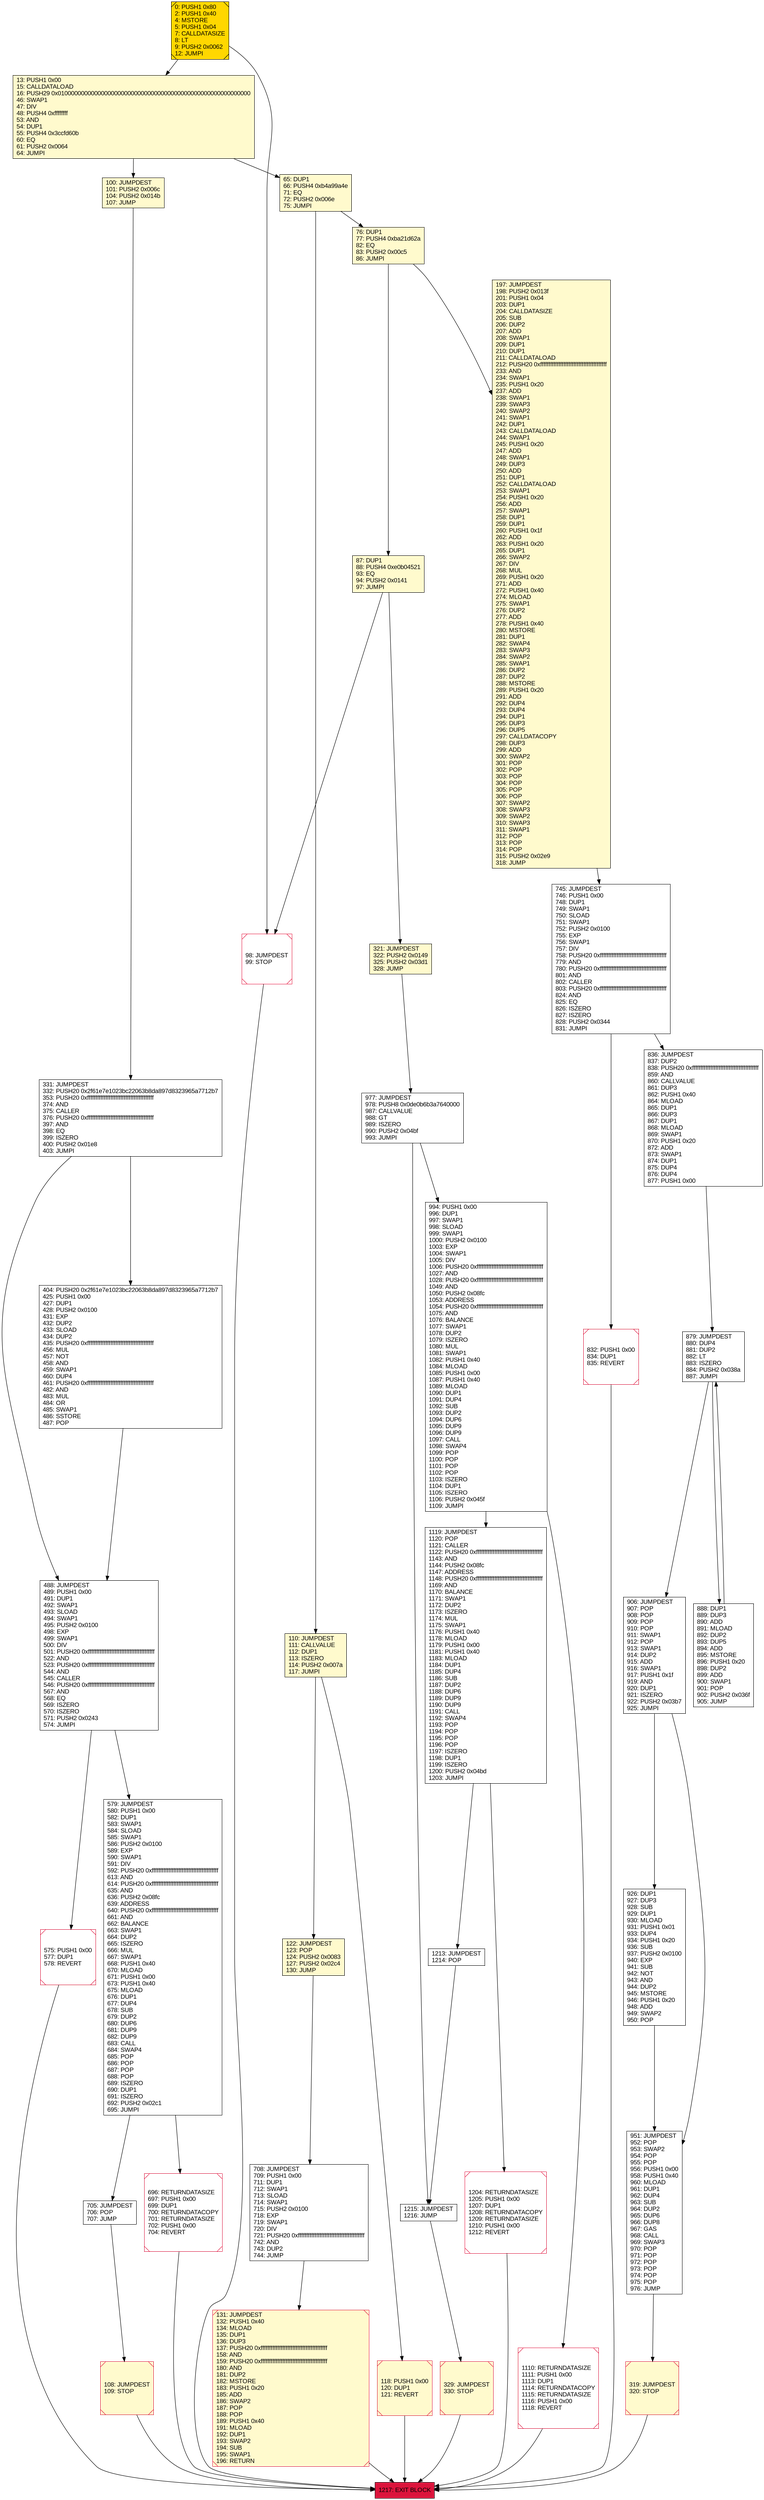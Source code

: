 digraph G {
bgcolor=transparent rankdir=UD;
node [shape=box style=filled color=black fillcolor=white fontname=arial fontcolor=black];
977 [label="977: JUMPDEST\l978: PUSH8 0x0de0b6b3a7640000\l987: CALLVALUE\l988: GT\l989: ISZERO\l990: PUSH2 0x04bf\l993: JUMPI\l" ];
488 [label="488: JUMPDEST\l489: PUSH1 0x00\l491: DUP1\l492: SWAP1\l493: SLOAD\l494: SWAP1\l495: PUSH2 0x0100\l498: EXP\l499: SWAP1\l500: DIV\l501: PUSH20 0xffffffffffffffffffffffffffffffffffffffff\l522: AND\l523: PUSH20 0xffffffffffffffffffffffffffffffffffffffff\l544: AND\l545: CALLER\l546: PUSH20 0xffffffffffffffffffffffffffffffffffffffff\l567: AND\l568: EQ\l569: ISZERO\l570: ISZERO\l571: PUSH2 0x0243\l574: JUMPI\l" ];
1217 [label="1217: EXIT BLOCK\l" fillcolor=crimson ];
404 [label="404: PUSH20 0x2f61e7e1023bc22063b8da897d8323965a7712b7\l425: PUSH1 0x00\l427: DUP1\l428: PUSH2 0x0100\l431: EXP\l432: DUP2\l433: SLOAD\l434: DUP2\l435: PUSH20 0xffffffffffffffffffffffffffffffffffffffff\l456: MUL\l457: NOT\l458: AND\l459: SWAP1\l460: DUP4\l461: PUSH20 0xffffffffffffffffffffffffffffffffffffffff\l482: AND\l483: MUL\l484: OR\l485: SWAP1\l486: SSTORE\l487: POP\l" ];
1215 [label="1215: JUMPDEST\l1216: JUMP\l" ];
579 [label="579: JUMPDEST\l580: PUSH1 0x00\l582: DUP1\l583: SWAP1\l584: SLOAD\l585: SWAP1\l586: PUSH2 0x0100\l589: EXP\l590: SWAP1\l591: DIV\l592: PUSH20 0xffffffffffffffffffffffffffffffffffffffff\l613: AND\l614: PUSH20 0xffffffffffffffffffffffffffffffffffffffff\l635: AND\l636: PUSH2 0x08fc\l639: ADDRESS\l640: PUSH20 0xffffffffffffffffffffffffffffffffffffffff\l661: AND\l662: BALANCE\l663: SWAP1\l664: DUP2\l665: ISZERO\l666: MUL\l667: SWAP1\l668: PUSH1 0x40\l670: MLOAD\l671: PUSH1 0x00\l673: PUSH1 0x40\l675: MLOAD\l676: DUP1\l677: DUP4\l678: SUB\l679: DUP2\l680: DUP6\l681: DUP9\l682: DUP9\l683: CALL\l684: SWAP4\l685: POP\l686: POP\l687: POP\l688: POP\l689: ISZERO\l690: DUP1\l691: ISZERO\l692: PUSH2 0x02c1\l695: JUMPI\l" ];
1213 [label="1213: JUMPDEST\l1214: POP\l" ];
1110 [label="1110: RETURNDATASIZE\l1111: PUSH1 0x00\l1113: DUP1\l1114: RETURNDATACOPY\l1115: RETURNDATASIZE\l1116: PUSH1 0x00\l1118: REVERT\l" shape=Msquare color=crimson ];
131 [label="131: JUMPDEST\l132: PUSH1 0x40\l134: MLOAD\l135: DUP1\l136: DUP3\l137: PUSH20 0xffffffffffffffffffffffffffffffffffffffff\l158: AND\l159: PUSH20 0xffffffffffffffffffffffffffffffffffffffff\l180: AND\l181: DUP2\l182: MSTORE\l183: PUSH1 0x20\l185: ADD\l186: SWAP2\l187: POP\l188: POP\l189: PUSH1 0x40\l191: MLOAD\l192: DUP1\l193: SWAP2\l194: SUB\l195: SWAP1\l196: RETURN\l" fillcolor=lemonchiffon shape=Msquare color=crimson ];
888 [label="888: DUP1\l889: DUP3\l890: ADD\l891: MLOAD\l892: DUP2\l893: DUP5\l894: ADD\l895: MSTORE\l896: PUSH1 0x20\l898: DUP2\l899: ADD\l900: SWAP1\l901: POP\l902: PUSH2 0x036f\l905: JUMP\l" ];
879 [label="879: JUMPDEST\l880: DUP4\l881: DUP2\l882: LT\l883: ISZERO\l884: PUSH2 0x038a\l887: JUMPI\l" ];
906 [label="906: JUMPDEST\l907: POP\l908: POP\l909: POP\l910: POP\l911: SWAP1\l912: POP\l913: SWAP1\l914: DUP2\l915: ADD\l916: SWAP1\l917: PUSH1 0x1f\l919: AND\l920: DUP1\l921: ISZERO\l922: PUSH2 0x03b7\l925: JUMPI\l" ];
926 [label="926: DUP1\l927: DUP3\l928: SUB\l929: DUP1\l930: MLOAD\l931: PUSH1 0x01\l933: DUP4\l934: PUSH1 0x20\l936: SUB\l937: PUSH2 0x0100\l940: EXP\l941: SUB\l942: NOT\l943: AND\l944: DUP2\l945: MSTORE\l946: PUSH1 0x20\l948: ADD\l949: SWAP2\l950: POP\l" ];
331 [label="331: JUMPDEST\l332: PUSH20 0x2f61e7e1023bc22063b8da897d8323965a7712b7\l353: PUSH20 0xffffffffffffffffffffffffffffffffffffffff\l374: AND\l375: CALLER\l376: PUSH20 0xffffffffffffffffffffffffffffffffffffffff\l397: AND\l398: EQ\l399: ISZERO\l400: PUSH2 0x01e8\l403: JUMPI\l" ];
118 [label="118: PUSH1 0x00\l120: DUP1\l121: REVERT\l" fillcolor=lemonchiffon shape=Msquare color=crimson ];
1119 [label="1119: JUMPDEST\l1120: POP\l1121: CALLER\l1122: PUSH20 0xffffffffffffffffffffffffffffffffffffffff\l1143: AND\l1144: PUSH2 0x08fc\l1147: ADDRESS\l1148: PUSH20 0xffffffffffffffffffffffffffffffffffffffff\l1169: AND\l1170: BALANCE\l1171: SWAP1\l1172: DUP2\l1173: ISZERO\l1174: MUL\l1175: SWAP1\l1176: PUSH1 0x40\l1178: MLOAD\l1179: PUSH1 0x00\l1181: PUSH1 0x40\l1183: MLOAD\l1184: DUP1\l1185: DUP4\l1186: SUB\l1187: DUP2\l1188: DUP6\l1189: DUP9\l1190: DUP9\l1191: CALL\l1192: SWAP4\l1193: POP\l1194: POP\l1195: POP\l1196: POP\l1197: ISZERO\l1198: DUP1\l1199: ISZERO\l1200: PUSH2 0x04bd\l1203: JUMPI\l" ];
13 [label="13: PUSH1 0x00\l15: CALLDATALOAD\l16: PUSH29 0x0100000000000000000000000000000000000000000000000000000000\l46: SWAP1\l47: DIV\l48: PUSH4 0xffffffff\l53: AND\l54: DUP1\l55: PUSH4 0x3ccfd60b\l60: EQ\l61: PUSH2 0x0064\l64: JUMPI\l" fillcolor=lemonchiffon ];
100 [label="100: JUMPDEST\l101: PUSH2 0x006c\l104: PUSH2 0x014b\l107: JUMP\l" fillcolor=lemonchiffon ];
745 [label="745: JUMPDEST\l746: PUSH1 0x00\l748: DUP1\l749: SWAP1\l750: SLOAD\l751: SWAP1\l752: PUSH2 0x0100\l755: EXP\l756: SWAP1\l757: DIV\l758: PUSH20 0xffffffffffffffffffffffffffffffffffffffff\l779: AND\l780: PUSH20 0xffffffffffffffffffffffffffffffffffffffff\l801: AND\l802: CALLER\l803: PUSH20 0xffffffffffffffffffffffffffffffffffffffff\l824: AND\l825: EQ\l826: ISZERO\l827: ISZERO\l828: PUSH2 0x0344\l831: JUMPI\l" ];
329 [label="329: JUMPDEST\l330: STOP\l" fillcolor=lemonchiffon shape=Msquare color=crimson ];
575 [label="575: PUSH1 0x00\l577: DUP1\l578: REVERT\l" shape=Msquare color=crimson ];
832 [label="832: PUSH1 0x00\l834: DUP1\l835: REVERT\l" shape=Msquare color=crimson ];
696 [label="696: RETURNDATASIZE\l697: PUSH1 0x00\l699: DUP1\l700: RETURNDATACOPY\l701: RETURNDATASIZE\l702: PUSH1 0x00\l704: REVERT\l" shape=Msquare color=crimson ];
0 [label="0: PUSH1 0x80\l2: PUSH1 0x40\l4: MSTORE\l5: PUSH1 0x04\l7: CALLDATASIZE\l8: LT\l9: PUSH2 0x0062\l12: JUMPI\l" fillcolor=lemonchiffon shape=Msquare fillcolor=gold ];
705 [label="705: JUMPDEST\l706: POP\l707: JUMP\l" ];
65 [label="65: DUP1\l66: PUSH4 0xb4a99a4e\l71: EQ\l72: PUSH2 0x006e\l75: JUMPI\l" fillcolor=lemonchiffon ];
319 [label="319: JUMPDEST\l320: STOP\l" fillcolor=lemonchiffon shape=Msquare color=crimson ];
122 [label="122: JUMPDEST\l123: POP\l124: PUSH2 0x0083\l127: PUSH2 0x02c4\l130: JUMP\l" fillcolor=lemonchiffon ];
951 [label="951: JUMPDEST\l952: POP\l953: SWAP2\l954: POP\l955: POP\l956: PUSH1 0x00\l958: PUSH1 0x40\l960: MLOAD\l961: DUP1\l962: DUP4\l963: SUB\l964: DUP2\l965: DUP6\l966: DUP8\l967: GAS\l968: CALL\l969: SWAP3\l970: POP\l971: POP\l972: POP\l973: POP\l974: POP\l975: POP\l976: JUMP\l" ];
994 [label="994: PUSH1 0x00\l996: DUP1\l997: SWAP1\l998: SLOAD\l999: SWAP1\l1000: PUSH2 0x0100\l1003: EXP\l1004: SWAP1\l1005: DIV\l1006: PUSH20 0xffffffffffffffffffffffffffffffffffffffff\l1027: AND\l1028: PUSH20 0xffffffffffffffffffffffffffffffffffffffff\l1049: AND\l1050: PUSH2 0x08fc\l1053: ADDRESS\l1054: PUSH20 0xffffffffffffffffffffffffffffffffffffffff\l1075: AND\l1076: BALANCE\l1077: SWAP1\l1078: DUP2\l1079: ISZERO\l1080: MUL\l1081: SWAP1\l1082: PUSH1 0x40\l1084: MLOAD\l1085: PUSH1 0x00\l1087: PUSH1 0x40\l1089: MLOAD\l1090: DUP1\l1091: DUP4\l1092: SUB\l1093: DUP2\l1094: DUP6\l1095: DUP9\l1096: DUP9\l1097: CALL\l1098: SWAP4\l1099: POP\l1100: POP\l1101: POP\l1102: POP\l1103: ISZERO\l1104: DUP1\l1105: ISZERO\l1106: PUSH2 0x045f\l1109: JUMPI\l" ];
1204 [label="1204: RETURNDATASIZE\l1205: PUSH1 0x00\l1207: DUP1\l1208: RETURNDATACOPY\l1209: RETURNDATASIZE\l1210: PUSH1 0x00\l1212: REVERT\l" shape=Msquare color=crimson ];
836 [label="836: JUMPDEST\l837: DUP2\l838: PUSH20 0xffffffffffffffffffffffffffffffffffffffff\l859: AND\l860: CALLVALUE\l861: DUP3\l862: PUSH1 0x40\l864: MLOAD\l865: DUP1\l866: DUP3\l867: DUP1\l868: MLOAD\l869: SWAP1\l870: PUSH1 0x20\l872: ADD\l873: SWAP1\l874: DUP1\l875: DUP4\l876: DUP4\l877: PUSH1 0x00\l" ];
110 [label="110: JUMPDEST\l111: CALLVALUE\l112: DUP1\l113: ISZERO\l114: PUSH2 0x007a\l117: JUMPI\l" fillcolor=lemonchiffon ];
708 [label="708: JUMPDEST\l709: PUSH1 0x00\l711: DUP1\l712: SWAP1\l713: SLOAD\l714: SWAP1\l715: PUSH2 0x0100\l718: EXP\l719: SWAP1\l720: DIV\l721: PUSH20 0xffffffffffffffffffffffffffffffffffffffff\l742: AND\l743: DUP2\l744: JUMP\l" ];
197 [label="197: JUMPDEST\l198: PUSH2 0x013f\l201: PUSH1 0x04\l203: DUP1\l204: CALLDATASIZE\l205: SUB\l206: DUP2\l207: ADD\l208: SWAP1\l209: DUP1\l210: DUP1\l211: CALLDATALOAD\l212: PUSH20 0xffffffffffffffffffffffffffffffffffffffff\l233: AND\l234: SWAP1\l235: PUSH1 0x20\l237: ADD\l238: SWAP1\l239: SWAP3\l240: SWAP2\l241: SWAP1\l242: DUP1\l243: CALLDATALOAD\l244: SWAP1\l245: PUSH1 0x20\l247: ADD\l248: SWAP1\l249: DUP3\l250: ADD\l251: DUP1\l252: CALLDATALOAD\l253: SWAP1\l254: PUSH1 0x20\l256: ADD\l257: SWAP1\l258: DUP1\l259: DUP1\l260: PUSH1 0x1f\l262: ADD\l263: PUSH1 0x20\l265: DUP1\l266: SWAP2\l267: DIV\l268: MUL\l269: PUSH1 0x20\l271: ADD\l272: PUSH1 0x40\l274: MLOAD\l275: SWAP1\l276: DUP2\l277: ADD\l278: PUSH1 0x40\l280: MSTORE\l281: DUP1\l282: SWAP4\l283: SWAP3\l284: SWAP2\l285: SWAP1\l286: DUP2\l287: DUP2\l288: MSTORE\l289: PUSH1 0x20\l291: ADD\l292: DUP4\l293: DUP4\l294: DUP1\l295: DUP3\l296: DUP5\l297: CALLDATACOPY\l298: DUP3\l299: ADD\l300: SWAP2\l301: POP\l302: POP\l303: POP\l304: POP\l305: POP\l306: POP\l307: SWAP2\l308: SWAP3\l309: SWAP2\l310: SWAP3\l311: SWAP1\l312: POP\l313: POP\l314: POP\l315: PUSH2 0x02e9\l318: JUMP\l" fillcolor=lemonchiffon ];
98 [label="98: JUMPDEST\l99: STOP\l" shape=Msquare color=crimson ];
108 [label="108: JUMPDEST\l109: STOP\l" fillcolor=lemonchiffon shape=Msquare color=crimson ];
321 [label="321: JUMPDEST\l322: PUSH2 0x0149\l325: PUSH2 0x03d1\l328: JUMP\l" fillcolor=lemonchiffon ];
76 [label="76: DUP1\l77: PUSH4 0xba21d62a\l82: EQ\l83: PUSH2 0x00c5\l86: JUMPI\l" fillcolor=lemonchiffon ];
87 [label="87: DUP1\l88: PUSH4 0xe0b04521\l93: EQ\l94: PUSH2 0x0141\l97: JUMPI\l" fillcolor=lemonchiffon ];
906 -> 926;
76 -> 87;
879 -> 888;
888 -> 879;
951 -> 319;
1213 -> 1215;
879 -> 906;
87 -> 98;
100 -> 331;
1110 -> 1217;
331 -> 404;
131 -> 1217;
65 -> 110;
118 -> 1217;
65 -> 76;
1119 -> 1213;
329 -> 1217;
705 -> 108;
832 -> 1217;
708 -> 131;
110 -> 118;
197 -> 745;
579 -> 696;
98 -> 1217;
994 -> 1119;
1119 -> 1204;
108 -> 1217;
926 -> 951;
906 -> 951;
13 -> 65;
87 -> 321;
13 -> 100;
404 -> 488;
977 -> 1215;
76 -> 197;
488 -> 579;
0 -> 98;
1215 -> 329;
331 -> 488;
110 -> 122;
122 -> 708;
488 -> 575;
575 -> 1217;
696 -> 1217;
836 -> 879;
994 -> 1110;
319 -> 1217;
579 -> 705;
745 -> 836;
1204 -> 1217;
977 -> 994;
321 -> 977;
0 -> 13;
745 -> 832;
}